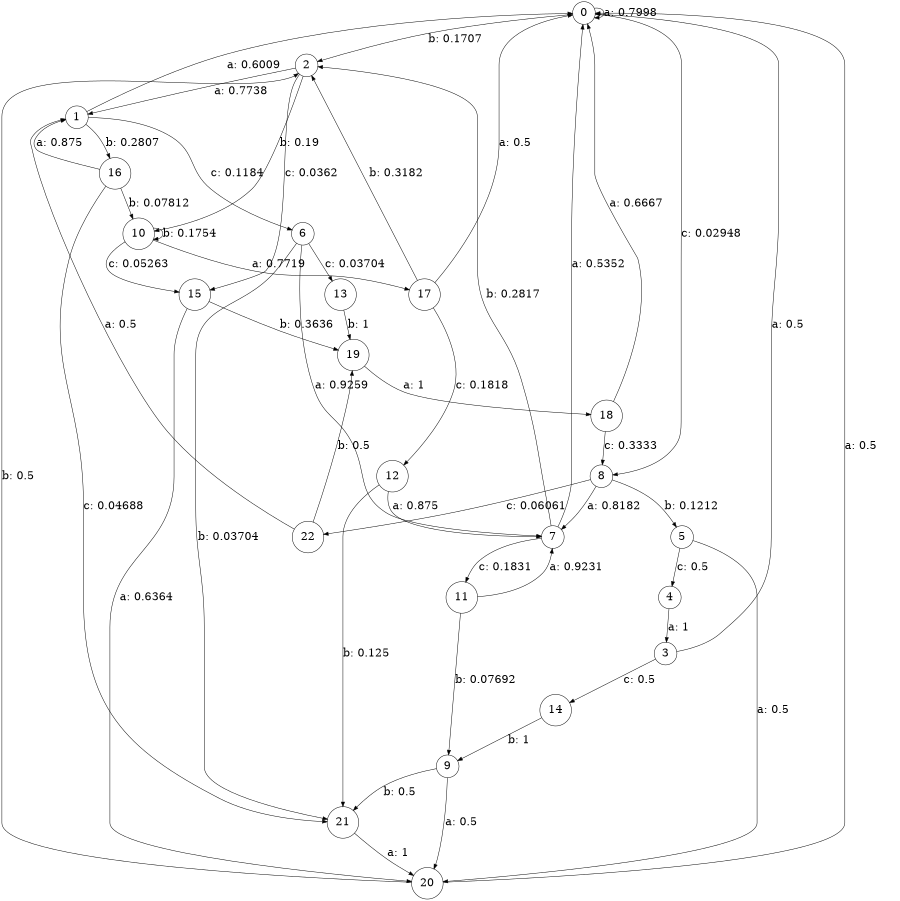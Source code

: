 digraph "d1-200nw-t0-cen-SML" {
size = "6,8.5";
ratio = "fill";
node [shape = circle];
node [fontsize = 24];
edge [fontsize = 24];
0 -> 0 [label = "a: 0.7998   "];
0 -> 2 [label = "b: 0.1707   "];
0 -> 8 [label = "c: 0.02948  "];
1 -> 0 [label = "a: 0.6009   "];
1 -> 16 [label = "b: 0.2807   "];
1 -> 6 [label = "c: 0.1184   "];
2 -> 1 [label = "a: 0.7738   "];
2 -> 10 [label = "b: 0.19     "];
2 -> 15 [label = "c: 0.0362   "];
3 -> 0 [label = "a: 0.5      "];
3 -> 14 [label = "c: 0.5      "];
4 -> 3 [label = "a: 1        "];
5 -> 20 [label = "a: 0.5      "];
5 -> 4 [label = "c: 0.5      "];
6 -> 7 [label = "a: 0.9259   "];
6 -> 21 [label = "b: 0.03704  "];
6 -> 13 [label = "c: 0.03704  "];
7 -> 0 [label = "a: 0.5352   "];
7 -> 2 [label = "b: 0.2817   "];
7 -> 11 [label = "c: 0.1831   "];
8 -> 7 [label = "a: 0.8182   "];
8 -> 5 [label = "b: 0.1212   "];
8 -> 22 [label = "c: 0.06061  "];
9 -> 20 [label = "a: 0.5      "];
9 -> 21 [label = "b: 0.5      "];
10 -> 17 [label = "a: 0.7719   "];
10 -> 10 [label = "b: 0.1754   "];
10 -> 15 [label = "c: 0.05263  "];
11 -> 7 [label = "a: 0.9231   "];
11 -> 9 [label = "b: 0.07692  "];
12 -> 7 [label = "a: 0.875    "];
12 -> 21 [label = "b: 0.125    "];
13 -> 19 [label = "b: 1        "];
14 -> 9 [label = "b: 1        "];
15 -> 20 [label = "a: 0.6364   "];
15 -> 19 [label = "b: 0.3636   "];
16 -> 1 [label = "a: 0.875    "];
16 -> 10 [label = "b: 0.07812  "];
16 -> 21 [label = "c: 0.04688  "];
17 -> 0 [label = "a: 0.5      "];
17 -> 2 [label = "b: 0.3182   "];
17 -> 12 [label = "c: 0.1818   "];
18 -> 0 [label = "a: 0.6667   "];
18 -> 8 [label = "c: 0.3333   "];
19 -> 18 [label = "a: 1        "];
20 -> 0 [label = "a: 0.5      "];
20 -> 2 [label = "b: 0.5      "];
21 -> 20 [label = "a: 1        "];
22 -> 1 [label = "a: 0.5      "];
22 -> 19 [label = "b: 0.5      "];
}